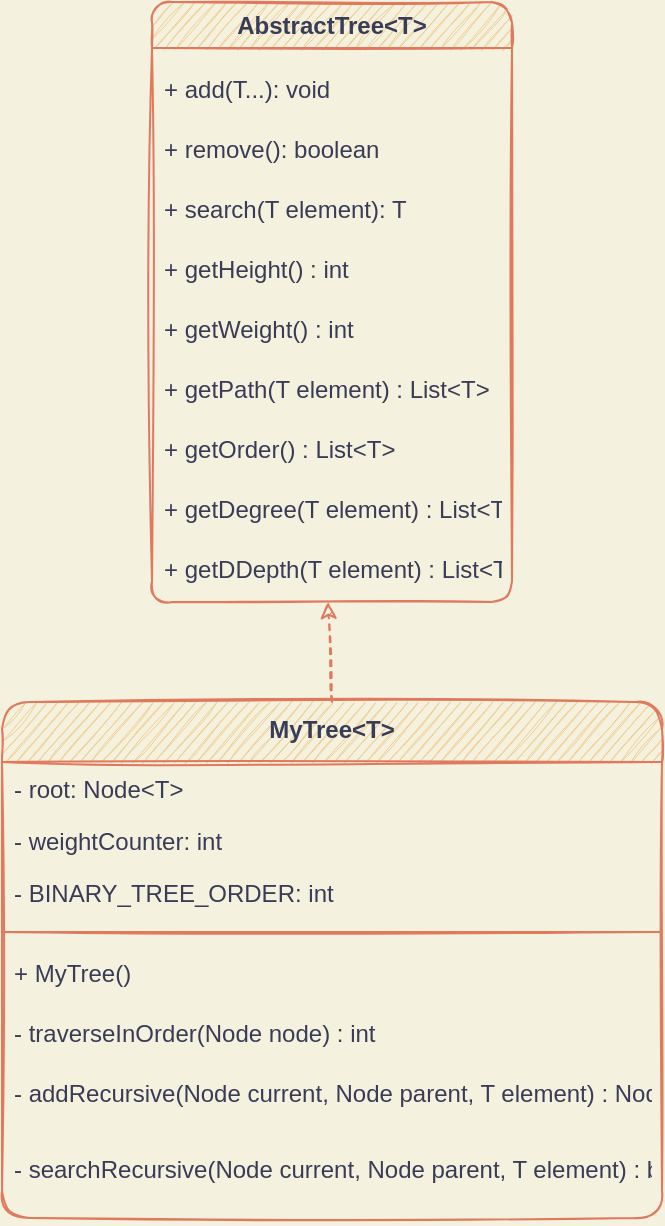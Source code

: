 <mxfile version="20.5.3" type="embed"><diagram id="0S5RfKtgpiPw2wz0sfny" name="Page-1"><mxGraphModel dx="547" dy="550" grid="1" gridSize="10" guides="1" tooltips="1" connect="1" arrows="1" fold="1" page="1" pageScale="1" pageWidth="827" pageHeight="1169" background="#F4F1DE" math="0" shadow="0"><root><mxCell id="0"/><mxCell id="1" parent="0"/><mxCell id="19" style="edgeStyle=none;html=1;exitX=0.5;exitY=0;exitDx=0;exitDy=0;dashed=1;labelBackgroundColor=#F4F1DE;strokeColor=#E07A5F;fontColor=#393C56;sketch=1;entryX=0.489;entryY=1;entryDx=0;entryDy=0;entryPerimeter=0;" parent="1" source="6" target="29" edge="1"><mxGeometry relative="1" as="geometry"><mxPoint x="280" y="310" as="targetPoint"/></mxGeometry></mxCell><mxCell id="6" value="MyTree&lt;T&gt;" style="swimlane;fontStyle=1;align=center;verticalAlign=top;childLayout=stackLayout;horizontal=1;startSize=30;horizontalStack=0;resizeParent=1;resizeParentMax=0;resizeLast=0;collapsible=1;marginBottom=0;fontSize=12;fillColor=#F2CC8F;strokeColor=#E07A5F;fontColor=#393C56;rounded=1;sketch=1;" parent="1" vertex="1"><mxGeometry x="170" y="360" width="330" height="258" as="geometry"/></mxCell><mxCell id="7" value="- root: Node&lt;T&gt;" style="text;strokeColor=none;fillColor=none;align=left;verticalAlign=top;spacingLeft=4;spacingRight=4;overflow=hidden;rotatable=0;points=[[0,0.5],[1,0.5]];portConstraint=eastwest;fontSize=12;fontColor=#393C56;rounded=1;sketch=1;" parent="6" vertex="1"><mxGeometry y="30" width="330" height="26" as="geometry"/></mxCell><mxCell id="23" style="edgeStyle=orthogonalEdgeStyle;rounded=0;sketch=1;hachureGap=4;jiggle=2;orthogonalLoop=1;jettySize=auto;html=1;fontFamily=Architects Daughter;fontSource=https%3A%2F%2Ffonts.googleapis.com%2Fcss%3Ffamily%3DArchitects%2BDaughter;fontSize=16;" edge="1" parent="6" target="11"><mxGeometry relative="1" as="geometry"><mxPoint y="79" as="sourcePoint"/></mxGeometry></mxCell><mxCell id="32" value="- weightCounter: int" style="text;strokeColor=none;fillColor=none;align=left;verticalAlign=top;spacingLeft=4;spacingRight=4;overflow=hidden;rotatable=0;points=[[0,0.5],[1,0.5]];portConstraint=eastwest;fontSize=12;fontColor=#393C56;rounded=1;sketch=1;" vertex="1" parent="6"><mxGeometry y="56" width="330" height="26" as="geometry"/></mxCell><mxCell id="33" value="- BINARY_TREE_ORDER: int" style="text;strokeColor=none;fillColor=none;align=left;verticalAlign=top;spacingLeft=4;spacingRight=4;overflow=hidden;rotatable=0;points=[[0,0.5],[1,0.5]];portConstraint=eastwest;fontSize=12;fontColor=#393C56;rounded=1;sketch=1;" vertex="1" parent="6"><mxGeometry y="82" width="330" height="26" as="geometry"/></mxCell><mxCell id="8" value="" style="line;strokeWidth=1;fillColor=none;align=left;verticalAlign=middle;spacingTop=-1;spacingLeft=3;spacingRight=3;rotatable=0;labelPosition=right;points=[];portConstraint=eastwest;fontSize=12;labelBackgroundColor=#F4F1DE;strokeColor=#E07A5F;fontColor=#393C56;rounded=1;sketch=1;" parent="6" vertex="1"><mxGeometry y="108" width="330" height="14" as="geometry"/></mxCell><mxCell id="44" value="+ MyTree() " style="text;strokeColor=none;fillColor=none;align=left;verticalAlign=top;spacingLeft=4;spacingRight=4;overflow=hidden;rotatable=0;points=[[0,0.5],[1,0.5]];portConstraint=eastwest;fontSize=12;fontColor=#393C56;rounded=1;sketch=1;" vertex="1" parent="6"><mxGeometry y="122" width="330" height="30" as="geometry"/></mxCell><mxCell id="30" value="- traverseInOrder(Node node) : int" style="text;strokeColor=none;fillColor=none;align=left;verticalAlign=top;spacingLeft=4;spacingRight=4;overflow=hidden;rotatable=0;points=[[0,0.5],[1,0.5]];portConstraint=eastwest;fontSize=12;fontColor=#393C56;rounded=1;sketch=1;" vertex="1" parent="6"><mxGeometry y="152" width="330" height="30" as="geometry"/></mxCell><mxCell id="31" value="- addRecursive(Node current, Node parent, T element) : Node" style="text;strokeColor=none;fillColor=none;align=left;verticalAlign=top;spacingLeft=4;spacingRight=4;overflow=hidden;rotatable=0;points=[[0,0.5],[1,0.5]];portConstraint=eastwest;fontSize=12;fontColor=#393C56;rounded=1;sketch=1;" vertex="1" parent="6"><mxGeometry y="182" width="330" height="38" as="geometry"/></mxCell><mxCell id="43" value="- searchRecursive(Node current, Node parent, T element) : boolean" style="text;strokeColor=none;fillColor=none;align=left;verticalAlign=top;spacingLeft=4;spacingRight=4;overflow=hidden;rotatable=0;points=[[0,0.5],[1,0.5]];portConstraint=eastwest;fontSize=12;fontColor=#393C56;rounded=1;sketch=1;" vertex="1" parent="6"><mxGeometry y="220" width="330" height="38" as="geometry"/></mxCell><mxCell id="17" value="AbstractTree&amp;lt;T&amp;gt;" style="swimlane;whiteSpace=wrap;html=1;fillColor=#F2CC8F;strokeColor=#E07A5F;fontColor=#393C56;rounded=1;sketch=1;" parent="1" vertex="1"><mxGeometry x="245" y="10" width="180" height="300" as="geometry"/></mxCell><mxCell id="20" value="+ add(T...): void&#10;&#10;" style="text;strokeColor=none;fillColor=none;align=left;verticalAlign=top;spacingLeft=4;spacingRight=4;overflow=hidden;rotatable=0;points=[[0,0.5],[1,0.5]];portConstraint=eastwest;fontSize=12;fontColor=#393C56;rounded=1;sketch=1;" vertex="1" parent="17"><mxGeometry y="30" width="180" height="30" as="geometry"/></mxCell><mxCell id="21" value="+ remove(): boolean&#10;&#10;" style="text;strokeColor=none;fillColor=none;align=left;verticalAlign=top;spacingLeft=4;spacingRight=4;overflow=hidden;rotatable=0;points=[[0,0.5],[1,0.5]];portConstraint=eastwest;fontSize=12;fontColor=#393C56;rounded=1;sketch=1;" vertex="1" parent="17"><mxGeometry y="60" width="180" height="30" as="geometry"/></mxCell><mxCell id="22" value="+ search(T element): T&#10;&#10;" style="text;strokeColor=none;fillColor=none;align=left;verticalAlign=top;spacingLeft=4;spacingRight=4;overflow=hidden;rotatable=0;points=[[0,0.5],[1,0.5]];portConstraint=eastwest;fontSize=12;fontColor=#393C56;rounded=1;sketch=1;" vertex="1" parent="17"><mxGeometry y="90" width="180" height="30" as="geometry"/></mxCell><mxCell id="24" value="+ getHeight() : int&#10;" style="text;strokeColor=none;fillColor=none;align=left;verticalAlign=top;spacingLeft=4;spacingRight=4;overflow=hidden;rotatable=0;points=[[0,0.5],[1,0.5]];portConstraint=eastwest;fontSize=12;fontColor=#393C56;rounded=1;sketch=1;" vertex="1" parent="17"><mxGeometry y="120" width="180" height="30" as="geometry"/></mxCell><mxCell id="25" value="+ getWeight() : int&#10;" style="text;strokeColor=none;fillColor=none;align=left;verticalAlign=top;spacingLeft=4;spacingRight=4;overflow=hidden;rotatable=0;points=[[0,0.5],[1,0.5]];portConstraint=eastwest;fontSize=12;fontColor=#393C56;rounded=1;sketch=1;" vertex="1" parent="17"><mxGeometry y="150" width="180" height="30" as="geometry"/></mxCell><mxCell id="26" value="+ getPath(T element) : List&lt;T&gt;&#10;" style="text;strokeColor=none;fillColor=none;align=left;verticalAlign=top;spacingLeft=4;spacingRight=4;overflow=hidden;rotatable=0;points=[[0,0.5],[1,0.5]];portConstraint=eastwest;fontSize=12;fontColor=#393C56;rounded=1;sketch=1;" vertex="1" parent="17"><mxGeometry y="180" width="180" height="30" as="geometry"/></mxCell><mxCell id="27" value="+ getOrder() : List&lt;T&gt;&#10;" style="text;strokeColor=none;fillColor=none;align=left;verticalAlign=top;spacingLeft=4;spacingRight=4;overflow=hidden;rotatable=0;points=[[0,0.5],[1,0.5]];portConstraint=eastwest;fontSize=12;fontColor=#393C56;rounded=1;sketch=1;" vertex="1" parent="17"><mxGeometry y="210" width="180" height="30" as="geometry"/></mxCell><mxCell id="28" value="+ getDegree(T element) : List&lt;T&gt;&#10;" style="text;strokeColor=none;fillColor=none;align=left;verticalAlign=top;spacingLeft=4;spacingRight=4;overflow=hidden;rotatable=0;points=[[0,0.5],[1,0.5]];portConstraint=eastwest;fontSize=12;fontColor=#393C56;rounded=1;sketch=1;" vertex="1" parent="17"><mxGeometry y="240" width="180" height="30" as="geometry"/></mxCell><mxCell id="29" value="+ getDDepth(T element) : List&lt;T&gt;&#10;" style="text;strokeColor=none;fillColor=none;align=left;verticalAlign=top;spacingLeft=4;spacingRight=4;overflow=hidden;rotatable=0;points=[[0,0.5],[1,0.5]];portConstraint=eastwest;fontSize=12;fontColor=#393C56;rounded=1;sketch=1;" vertex="1" parent="17"><mxGeometry y="270" width="180" height="30" as="geometry"/></mxCell></root></mxGraphModel></diagram></mxfile>